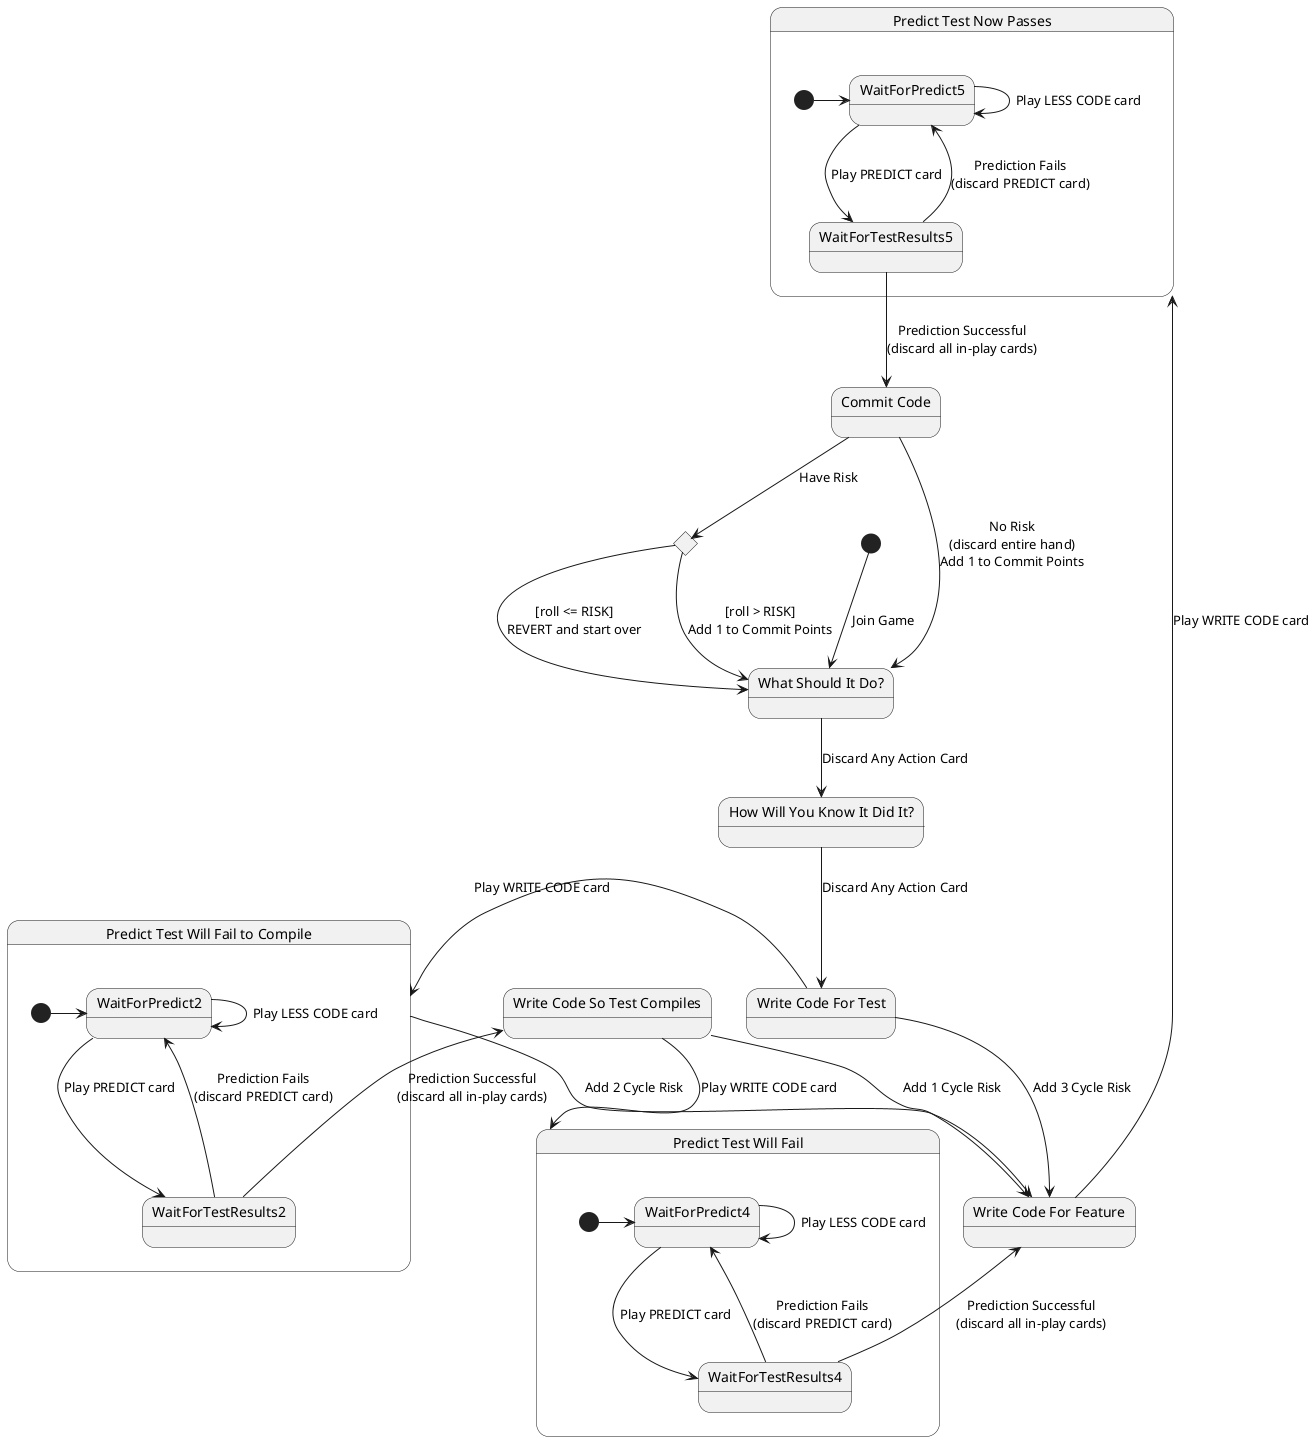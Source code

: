 @startuml

state "What Should It Do?" as what
state "How Will You Know It Did It?" as how
state "Write Code For Test" as for_test
state "Write Code For Feature" as for_feature
state "Predict Test Will Fail to Compile" as predict_fail_compile
state "Write Code So Test Compiles" as test_compiles
state "Predict Test Will Fail" as predict_test_fail
state "Predict Test Now Passes" as predict_test_passes
state "Commit Code" as commit_code

[*] --> what : Join Game
what --> how : Discard Any Action Card
how --> for_test : Discard Any Action Card

for_test --> for_feature : Add 3 Cycle Risk
for_test --> predict_fail_compile : Play WRITE CODE card

state predict_fail_compile {
    predict_fail_compile --> for_feature : Add 2 Cycle Risk
    [*] -> WaitForPredict2
    WaitForPredict2 --> WaitForPredict2 : Play LESS CODE card
    WaitForPredict2 --> WaitForTestResults2 : Play PREDICT card
    WaitForTestResults2 --> test_compiles : Prediction Successful\n(discard all in-play cards)
    WaitForTestResults2 --> WaitForPredict2 : Prediction Fails\n(discard PREDICT card)
}

test_compiles --> for_feature : Add 1 Cycle Risk
test_compiles --> predict_test_fail : Play WRITE CODE card

state predict_test_fail {
    [*] -> WaitForPredict4
    WaitForPredict4 --> WaitForPredict4 : Play LESS CODE card
    WaitForPredict4 --> WaitForTestResults4 : Play PREDICT card
    WaitForTestResults4 --> for_feature : Prediction Successful\n(discard all in-play cards)
    WaitForTestResults4 --> WaitForPredict4 : Prediction Fails\n(discard PREDICT card)
}

for_feature -> predict_test_passes : Play WRITE CODE card

state predict_test_passes {
    [*] -> WaitForPredict5
    WaitForPredict5 --> WaitForPredict5 : Play LESS CODE card
    WaitForPredict5 --> WaitForTestResults5 : Play PREDICT card
    WaitForTestResults5 --> commit_code : Prediction Successful\n(discard all in-play cards)
    WaitForTestResults5 --> WaitForPredict5 : Prediction Fails\n(discard PREDICT card)
}

state evaluate_risk <<choice>>

commit_code --> what : No Risk\n(discard entire hand)\nAdd 1 to Commit Points
commit_code --> evaluate_risk : Have Risk

evaluate_risk --> what : [roll <= RISK]\nREVERT and start over
evaluate_risk --> what : [roll > RISK]\nAdd 1 to Commit Points

@enduml